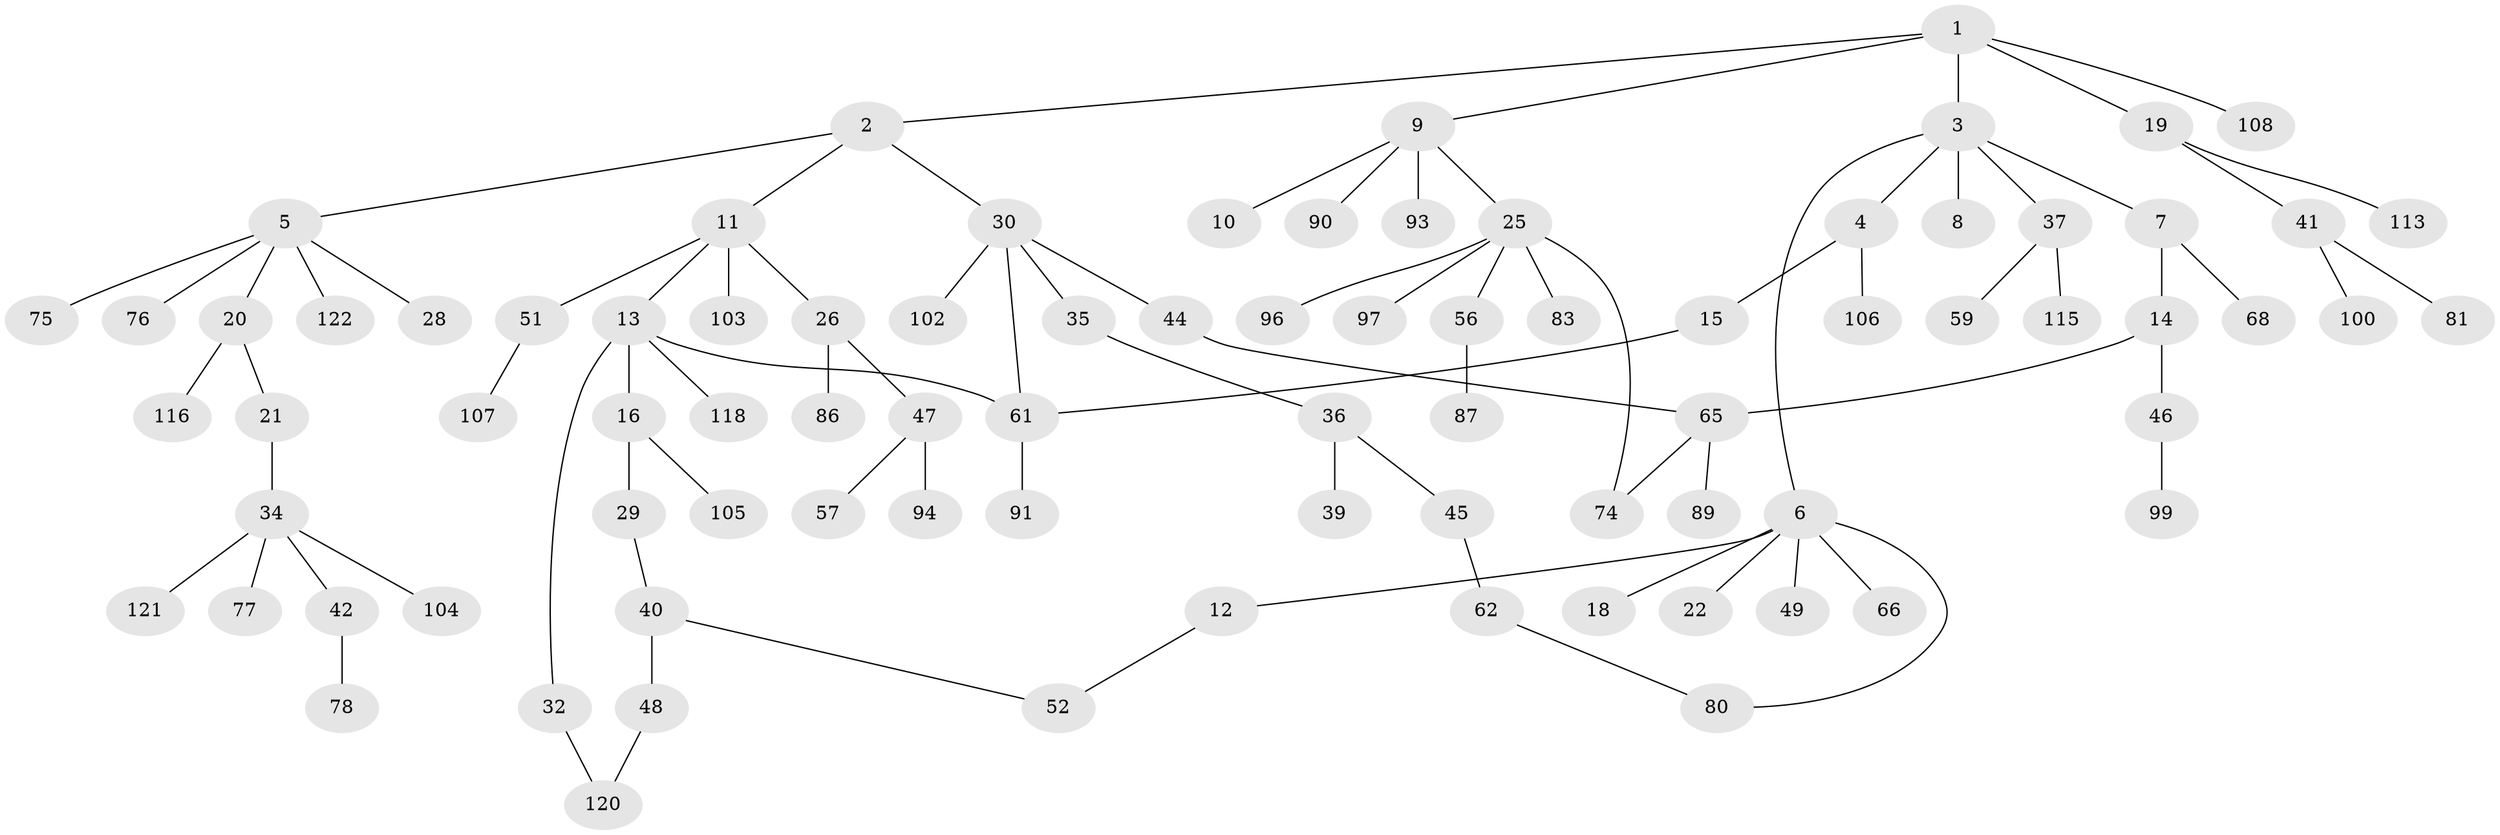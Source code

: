 // Generated by graph-tools (version 1.1) at 2025/51/02/27/25 19:51:37]
// undirected, 84 vertices, 90 edges
graph export_dot {
graph [start="1"]
  node [color=gray90,style=filled];
  1 [super="+82"];
  2;
  3;
  4 [super="+95"];
  5 [super="+27"];
  6 [super="+17"];
  7 [super="+33"];
  8 [super="+98"];
  9 [super="+43"];
  10 [super="+109"];
  11 [super="+24"];
  12 [super="+31"];
  13 [super="+63"];
  14 [super="+117"];
  15 [super="+69"];
  16 [super="+70"];
  18;
  19 [super="+38"];
  20 [super="+23"];
  21 [super="+73"];
  22;
  25 [super="+55"];
  26 [super="+64"];
  28;
  29 [super="+79"];
  30 [super="+88"];
  32 [super="+110"];
  34 [super="+67"];
  35;
  36 [super="+101"];
  37;
  39;
  40 [super="+92"];
  41 [super="+60"];
  42;
  44 [super="+111"];
  45;
  46 [super="+50"];
  47 [super="+53"];
  48 [super="+58"];
  49;
  51 [super="+72"];
  52 [super="+54"];
  56;
  57;
  59 [super="+85"];
  61 [super="+119"];
  62;
  65 [super="+71"];
  66;
  68;
  74;
  75;
  76;
  77;
  78;
  80 [super="+84"];
  81 [super="+114"];
  83;
  86;
  87;
  89;
  90;
  91;
  93;
  94;
  96;
  97;
  99;
  100;
  102;
  103;
  104 [super="+112"];
  105;
  106;
  107;
  108;
  113;
  115;
  116;
  118;
  120;
  121;
  122;
  1 -- 2;
  1 -- 3;
  1 -- 9;
  1 -- 19;
  1 -- 108;
  2 -- 5;
  2 -- 11;
  2 -- 30;
  3 -- 4;
  3 -- 6;
  3 -- 7;
  3 -- 8;
  3 -- 37;
  4 -- 15;
  4 -- 106;
  5 -- 20;
  5 -- 28;
  5 -- 122;
  5 -- 75;
  5 -- 76;
  6 -- 12;
  6 -- 22;
  6 -- 49;
  6 -- 66;
  6 -- 80;
  6 -- 18;
  7 -- 14;
  7 -- 68;
  9 -- 10;
  9 -- 25;
  9 -- 90;
  9 -- 93;
  11 -- 13;
  11 -- 26;
  11 -- 51;
  11 -- 103;
  12 -- 52;
  13 -- 16;
  13 -- 32;
  13 -- 118;
  13 -- 61;
  14 -- 46;
  14 -- 65;
  15 -- 61;
  16 -- 29;
  16 -- 105;
  19 -- 113;
  19 -- 41;
  20 -- 21;
  20 -- 116;
  21 -- 34;
  25 -- 96;
  25 -- 97;
  25 -- 83;
  25 -- 56;
  25 -- 74;
  26 -- 47;
  26 -- 86;
  29 -- 40;
  30 -- 35;
  30 -- 44;
  30 -- 102;
  30 -- 61;
  32 -- 120;
  34 -- 42;
  34 -- 77;
  34 -- 104;
  34 -- 121;
  35 -- 36;
  36 -- 39;
  36 -- 45;
  37 -- 59;
  37 -- 115;
  40 -- 48;
  40 -- 52;
  41 -- 81;
  41 -- 100;
  42 -- 78;
  44 -- 65;
  45 -- 62;
  46 -- 99;
  47 -- 57;
  47 -- 94;
  48 -- 120;
  51 -- 107;
  56 -- 87;
  61 -- 91;
  62 -- 80;
  65 -- 74;
  65 -- 89;
}
